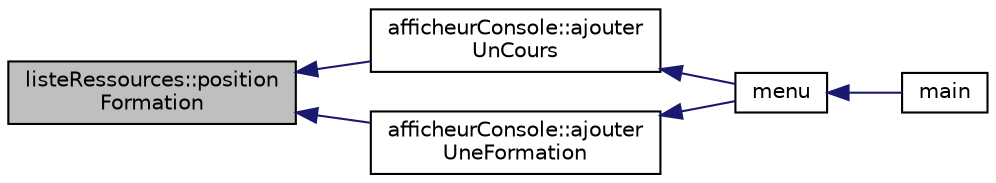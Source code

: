 digraph "listeRessources::positionFormation"
{
  edge [fontname="Helvetica",fontsize="10",labelfontname="Helvetica",labelfontsize="10"];
  node [fontname="Helvetica",fontsize="10",shape=record];
  rankdir="LR";
  Node51 [label="listeRessources::position\lFormation",height=0.2,width=0.4,color="black", fillcolor="grey75", style="filled", fontcolor="black"];
  Node51 -> Node52 [dir="back",color="midnightblue",fontsize="10",style="solid",fontname="Helvetica"];
  Node52 [label="afficheurConsole::ajouter\lUnCours",height=0.2,width=0.4,color="black", fillcolor="white", style="filled",URL="$classafficheur_console.html#a49b72edf4baf8f7ec4898b61c48212fa"];
  Node52 -> Node53 [dir="back",color="midnightblue",fontsize="10",style="solid",fontname="Helvetica"];
  Node53 [label="menu",height=0.2,width=0.4,color="black", fillcolor="white", style="filled",URL="$main_8cpp.html#aaeb94d4bc6770f26e4bcfb2f9fcc9b15"];
  Node53 -> Node54 [dir="back",color="midnightblue",fontsize="10",style="solid",fontname="Helvetica"];
  Node54 [label="main",height=0.2,width=0.4,color="black", fillcolor="white", style="filled",URL="$main_8cpp.html#ae66f6b31b5ad750f1fe042a706a4e3d4"];
  Node51 -> Node55 [dir="back",color="midnightblue",fontsize="10",style="solid",fontname="Helvetica"];
  Node55 [label="afficheurConsole::ajouter\lUneFormation",height=0.2,width=0.4,color="black", fillcolor="white", style="filled",URL="$classafficheur_console.html#afc7875525901a8fe2f4b1a41e431f3be"];
  Node55 -> Node53 [dir="back",color="midnightblue",fontsize="10",style="solid",fontname="Helvetica"];
}
